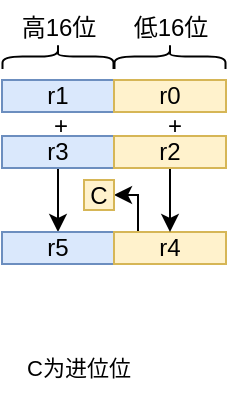 <mxfile version="21.0.6" type="github">
  <diagram name="第 1 页" id="NcBIyc8STz-vyo-N5nRD">
    <mxGraphModel dx="209" dy="212" grid="0" gridSize="10" guides="1" tooltips="1" connect="1" arrows="1" fold="1" page="1" pageScale="1" pageWidth="827" pageHeight="1169" math="0" shadow="0">
      <root>
        <mxCell id="0" />
        <mxCell id="1" parent="0" />
        <mxCell id="zUjpwffhDSkr7Yevzrmo-1" value="r1" style="rounded=0;whiteSpace=wrap;html=1;strokeWidth=1;fontSize=12;fillColor=#dae8fc;strokeColor=#6c8ebf;" vertex="1" parent="1">
          <mxGeometry x="143" y="165" width="56" height="16" as="geometry" />
        </mxCell>
        <mxCell id="zUjpwffhDSkr7Yevzrmo-15" style="edgeStyle=orthogonalEdgeStyle;rounded=0;orthogonalLoop=1;jettySize=auto;html=1;entryX=0.5;entryY=0;entryDx=0;entryDy=0;strokeWidth=1;fontSize=12;" edge="1" parent="1" source="zUjpwffhDSkr7Yevzrmo-2" target="zUjpwffhDSkr7Yevzrmo-3">
          <mxGeometry relative="1" as="geometry" />
        </mxCell>
        <mxCell id="zUjpwffhDSkr7Yevzrmo-2" value="r3" style="rounded=0;whiteSpace=wrap;html=1;strokeWidth=1;fontSize=12;fillColor=#dae8fc;strokeColor=#6c8ebf;" vertex="1" parent="1">
          <mxGeometry x="143" y="193" width="56" height="16" as="geometry" />
        </mxCell>
        <mxCell id="zUjpwffhDSkr7Yevzrmo-3" value="r5" style="rounded=0;whiteSpace=wrap;html=1;strokeWidth=1;fontSize=12;fillColor=#dae8fc;strokeColor=#6c8ebf;" vertex="1" parent="1">
          <mxGeometry x="143" y="241" width="56" height="16" as="geometry" />
        </mxCell>
        <mxCell id="zUjpwffhDSkr7Yevzrmo-14" style="edgeStyle=orthogonalEdgeStyle;rounded=0;orthogonalLoop=1;jettySize=auto;html=1;exitX=0.25;exitY=0;exitDx=0;exitDy=0;entryX=1;entryY=0.5;entryDx=0;entryDy=0;strokeWidth=1;fontSize=12;" edge="1" parent="1" source="zUjpwffhDSkr7Yevzrmo-4" target="zUjpwffhDSkr7Yevzrmo-7">
          <mxGeometry relative="1" as="geometry">
            <Array as="points">
              <mxPoint x="211" y="241" />
              <mxPoint x="211" y="223" />
            </Array>
          </mxGeometry>
        </mxCell>
        <mxCell id="zUjpwffhDSkr7Yevzrmo-4" value="r4" style="rounded=0;whiteSpace=wrap;html=1;strokeWidth=1;fontSize=12;fillColor=#fff2cc;strokeColor=#d6b656;" vertex="1" parent="1">
          <mxGeometry x="199" y="241" width="56" height="16" as="geometry" />
        </mxCell>
        <mxCell id="zUjpwffhDSkr7Yevzrmo-12" value="" style="edgeStyle=orthogonalEdgeStyle;rounded=0;orthogonalLoop=1;jettySize=auto;html=1;strokeWidth=1;fontSize=12;" edge="1" parent="1" source="zUjpwffhDSkr7Yevzrmo-5" target="zUjpwffhDSkr7Yevzrmo-4">
          <mxGeometry relative="1" as="geometry" />
        </mxCell>
        <mxCell id="zUjpwffhDSkr7Yevzrmo-5" value="r2" style="rounded=0;whiteSpace=wrap;html=1;strokeWidth=1;fontSize=12;" vertex="1" parent="1">
          <mxGeometry x="199" y="193" width="56" height="16" as="geometry" />
        </mxCell>
        <mxCell id="zUjpwffhDSkr7Yevzrmo-6" value="r0" style="rounded=0;whiteSpace=wrap;html=1;strokeWidth=1;fontSize=12;" vertex="1" parent="1">
          <mxGeometry x="199" y="165" width="56" height="16" as="geometry" />
        </mxCell>
        <mxCell id="zUjpwffhDSkr7Yevzrmo-7" value="C" style="whiteSpace=wrap;html=1;strokeWidth=1;fontSize=12;fillColor=#fff2cc;strokeColor=#d6b656;" vertex="1" parent="1">
          <mxGeometry x="184" y="215" width="15" height="15" as="geometry" />
        </mxCell>
        <mxCell id="zUjpwffhDSkr7Yevzrmo-8" value="+" style="text;html=1;align=center;verticalAlign=middle;resizable=0;points=[];autosize=1;strokeColor=none;fillColor=none;strokeWidth=1;fontSize=12;" vertex="1" parent="1">
          <mxGeometry x="216" y="175" width="25" height="26" as="geometry" />
        </mxCell>
        <mxCell id="zUjpwffhDSkr7Yevzrmo-11" value="+" style="text;html=1;align=center;verticalAlign=middle;resizable=0;points=[];autosize=1;strokeColor=none;fillColor=none;strokeWidth=1;fontSize=12;" vertex="1" parent="1">
          <mxGeometry x="159.5" y="175" width="25" height="26" as="geometry" />
        </mxCell>
        <mxCell id="zUjpwffhDSkr7Yevzrmo-16" value="&lt;font style=&quot;font-size: 11px;&quot;&gt;C为进位位&lt;/font&gt;" style="text;html=1;align=center;verticalAlign=middle;resizable=0;points=[];autosize=1;strokeColor=none;fillColor=none;" vertex="1" parent="1">
          <mxGeometry x="143" y="296" width="75" height="26" as="geometry" />
        </mxCell>
        <mxCell id="zUjpwffhDSkr7Yevzrmo-19" value="" style="shape=curlyBracket;whiteSpace=wrap;html=1;rounded=1;flipH=1;labelPosition=right;verticalLabelPosition=middle;align=left;verticalAlign=middle;rotation=-90;" vertex="1" parent="1">
          <mxGeometry x="220.75" y="125.5" width="12.5" height="55.5" as="geometry" />
        </mxCell>
        <mxCell id="zUjpwffhDSkr7Yevzrmo-21" value="" style="shape=curlyBracket;whiteSpace=wrap;html=1;rounded=1;flipH=1;labelPosition=right;verticalLabelPosition=middle;align=left;verticalAlign=middle;rotation=-90;" vertex="1" parent="1">
          <mxGeometry x="164.75" y="125.5" width="12.5" height="55.5" as="geometry" />
        </mxCell>
        <mxCell id="zUjpwffhDSkr7Yevzrmo-22" value="低16位" style="text;html=1;align=center;verticalAlign=middle;resizable=0;points=[];autosize=1;strokeColor=none;fillColor=none;" vertex="1" parent="1">
          <mxGeometry x="199" y="125.5" width="55" height="26" as="geometry" />
        </mxCell>
        <mxCell id="zUjpwffhDSkr7Yevzrmo-25" value="r0" style="rounded=0;whiteSpace=wrap;html=1;strokeWidth=1;fontSize=12;fillColor=#fff2cc;strokeColor=#d6b656;" vertex="1" parent="1">
          <mxGeometry x="199" y="165" width="56" height="16" as="geometry" />
        </mxCell>
        <mxCell id="zUjpwffhDSkr7Yevzrmo-26" value="r2" style="rounded=0;whiteSpace=wrap;html=1;strokeWidth=1;fontSize=12;fillColor=#fff2cc;strokeColor=#d6b656;" vertex="1" parent="1">
          <mxGeometry x="199" y="193" width="56" height="16" as="geometry" />
        </mxCell>
        <mxCell id="zUjpwffhDSkr7Yevzrmo-27" value="高16位" style="text;html=1;align=center;verticalAlign=middle;resizable=0;points=[];autosize=1;strokeColor=none;fillColor=none;" vertex="1" parent="1">
          <mxGeometry x="143" y="125.5" width="55" height="26" as="geometry" />
        </mxCell>
      </root>
    </mxGraphModel>
  </diagram>
</mxfile>
